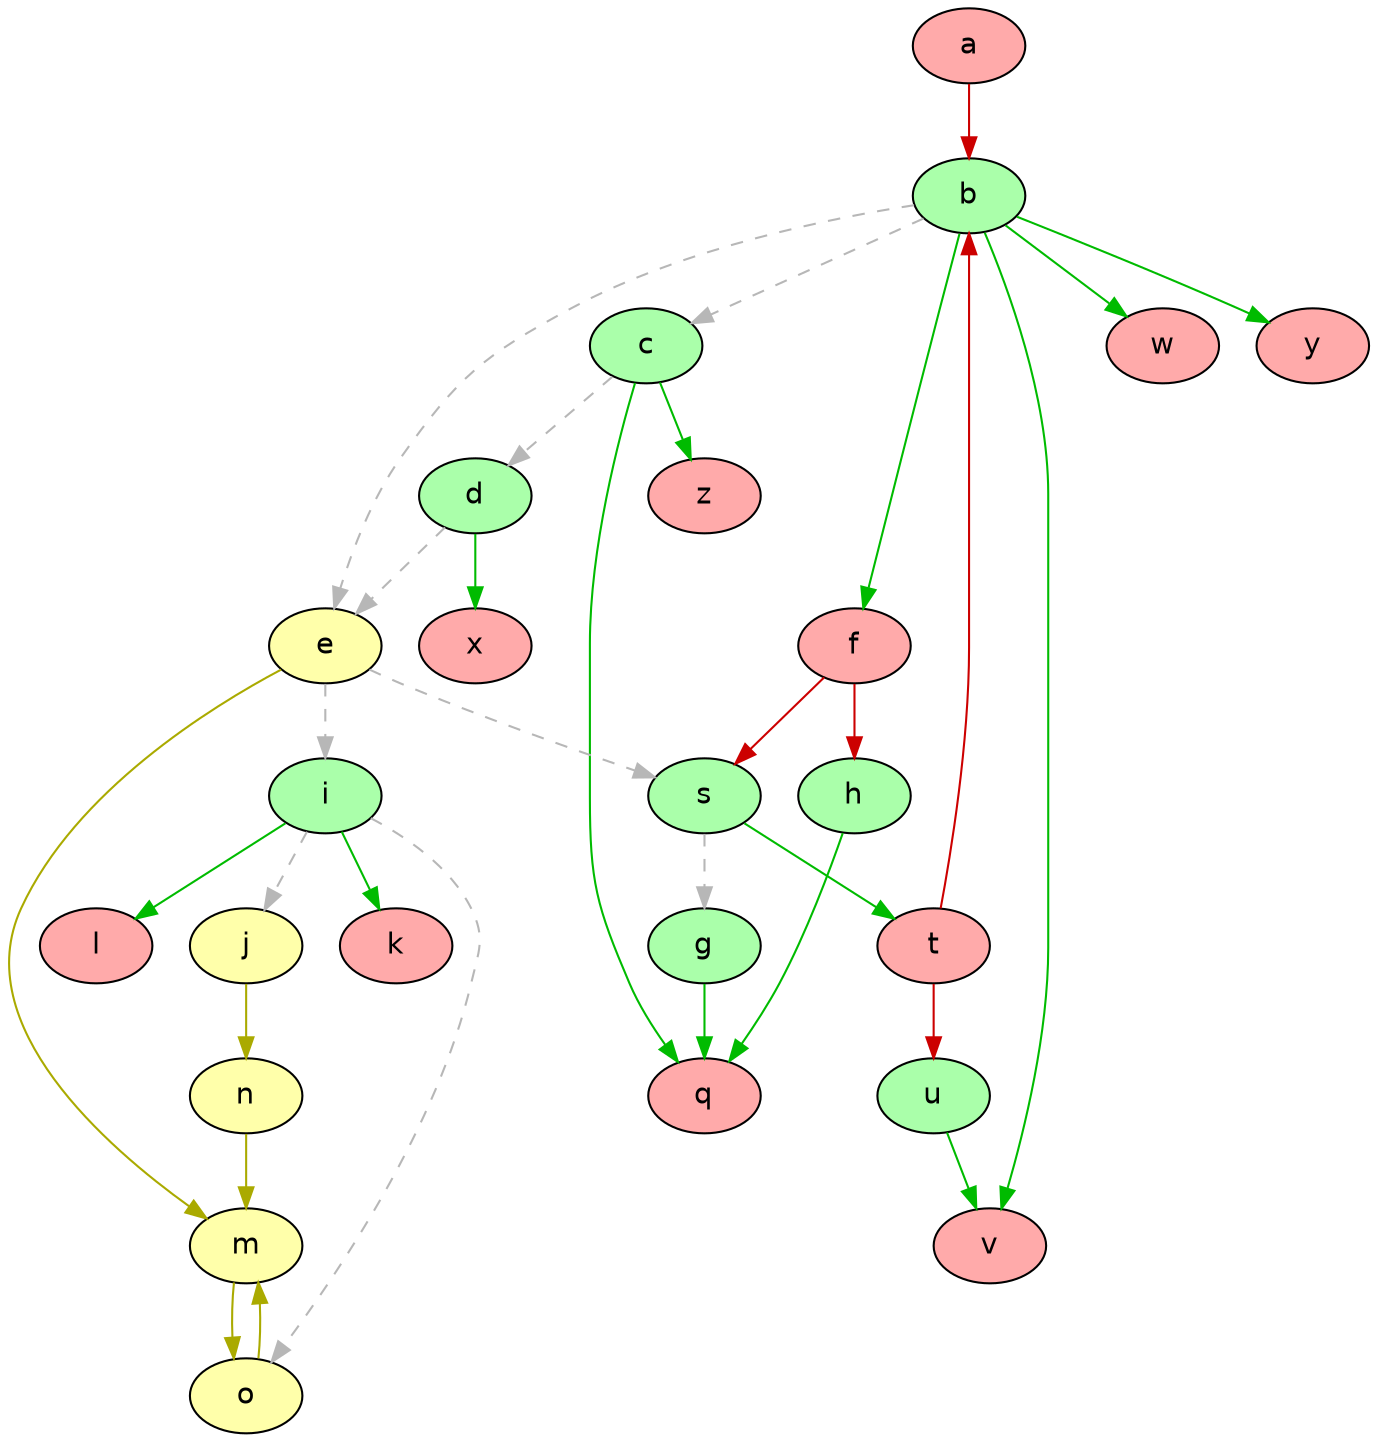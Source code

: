 digraph G {
  node [shape=oval style=filled fontname=Helvetica fontsize=14]
  node [fillcolor="#AAFFAA" fontcolor="#000000"] b c d s g h i u;
  node [fillcolor="#FFAAAA" fontcolor="#000000"] a t f k l q v w x y z;
  node [fillcolor="#FFFFAA" fontcolor="#000000"] e j m o n;
  node [fillcolor="white" fontcolor="black"];
  edge [dir=forward, color="#CC0000", style="solid"]
        "a" -> "b"
        "t" -> "b"
        "f" -> "h"
        "f" -> "s"
        "t" -> "u"
  edge [dir=forward, color="#b7b7b7", style="dashed"]
        "b" -> "c"
        "c" -> "d"
        "b" -> "e"
        "d" -> "e"
        "s" -> "g"
        "e" -> "i"
        "i" -> "j"
        "i" -> "o"
        "e" -> "s"
  edge [dir=forward, color="#00BB00", style="solid"]
        "b" -> "f"
        "i" -> "k"
        "i" -> "l"
        "g" -> "q"
        "h" -> "q"
        "c" -> "q"
        "s" -> "t"
        "b" -> "v"
        "u" -> "v"
        "b" -> "w"
        "d" -> "x"
        "b" -> "y"
        "c" -> "z"
  edge [dir=forward, color="#AAAA00", style="solid"]
        "e" -> "m"
        "o" -> "m"
        "n" -> "m"
        "j" -> "n"
        "m" -> "o"
}

